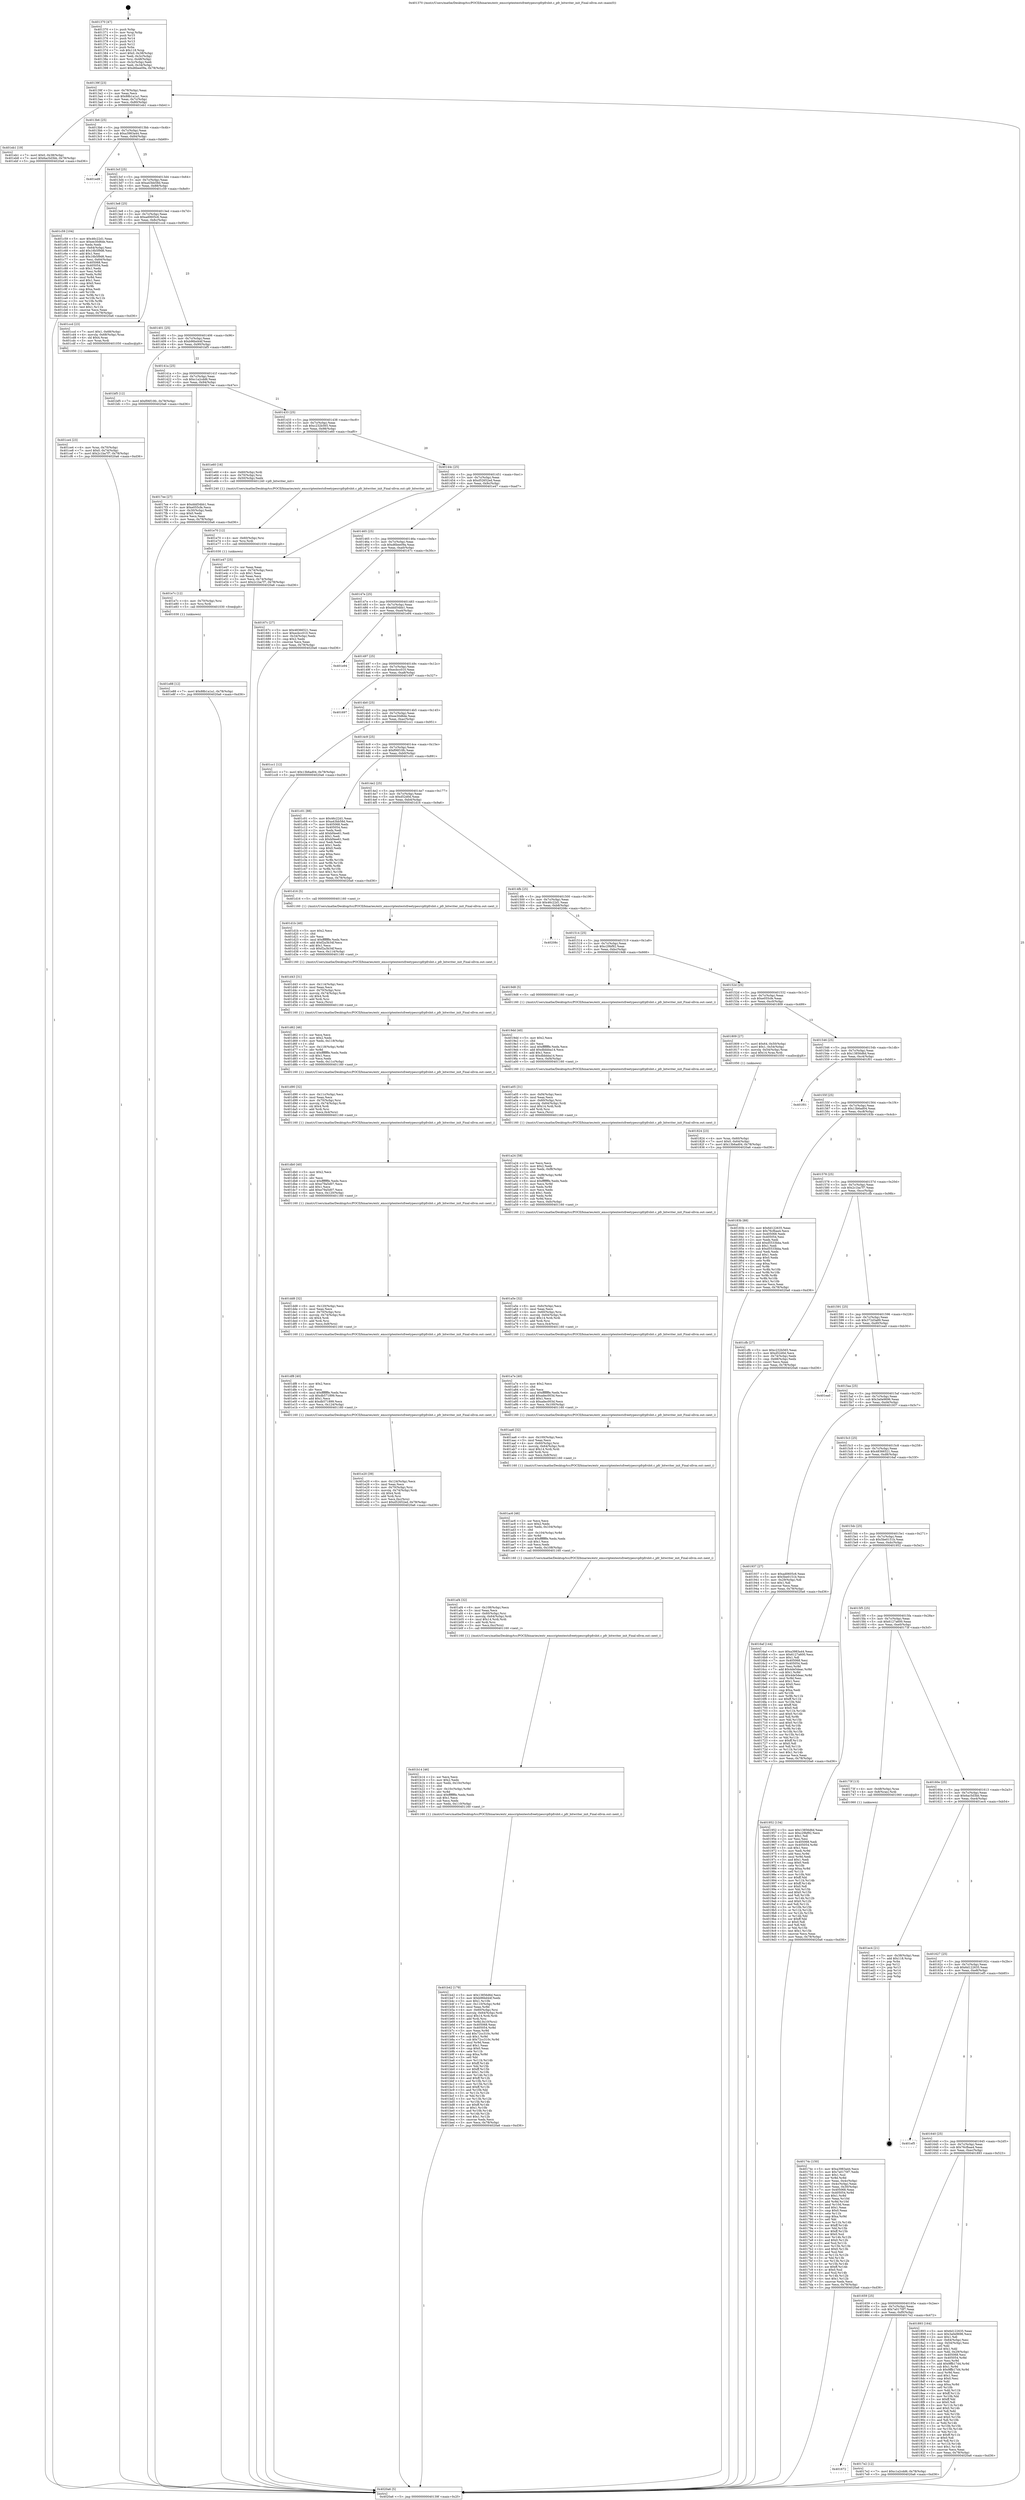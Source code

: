 digraph "0x401370" {
  label = "0x401370 (/mnt/c/Users/mathe/Desktop/tcc/POCII/binaries/extr_emscriptentestsfreetypesrcpfrpfrsbit.c_pfr_bitwriter_init_Final-ollvm.out::main(0))"
  labelloc = "t"
  node[shape=record]

  Entry [label="",width=0.3,height=0.3,shape=circle,fillcolor=black,style=filled]
  "0x40139f" [label="{
     0x40139f [23]\l
     | [instrs]\l
     &nbsp;&nbsp;0x40139f \<+3\>: mov -0x78(%rbp),%eax\l
     &nbsp;&nbsp;0x4013a2 \<+2\>: mov %eax,%ecx\l
     &nbsp;&nbsp;0x4013a4 \<+6\>: sub $0x88b1a1a1,%ecx\l
     &nbsp;&nbsp;0x4013aa \<+3\>: mov %eax,-0x7c(%rbp)\l
     &nbsp;&nbsp;0x4013ad \<+3\>: mov %ecx,-0x80(%rbp)\l
     &nbsp;&nbsp;0x4013b0 \<+6\>: je 0000000000401eb1 \<main+0xb41\>\l
  }"]
  "0x401eb1" [label="{
     0x401eb1 [19]\l
     | [instrs]\l
     &nbsp;&nbsp;0x401eb1 \<+7\>: movl $0x0,-0x38(%rbp)\l
     &nbsp;&nbsp;0x401eb8 \<+7\>: movl $0x6ac5d3bb,-0x78(%rbp)\l
     &nbsp;&nbsp;0x401ebf \<+5\>: jmp 00000000004020a6 \<main+0xd36\>\l
  }"]
  "0x4013b6" [label="{
     0x4013b6 [25]\l
     | [instrs]\l
     &nbsp;&nbsp;0x4013b6 \<+5\>: jmp 00000000004013bb \<main+0x4b\>\l
     &nbsp;&nbsp;0x4013bb \<+3\>: mov -0x7c(%rbp),%eax\l
     &nbsp;&nbsp;0x4013be \<+5\>: sub $0xa3983a44,%eax\l
     &nbsp;&nbsp;0x4013c3 \<+6\>: mov %eax,-0x84(%rbp)\l
     &nbsp;&nbsp;0x4013c9 \<+6\>: je 0000000000401ed9 \<main+0xb69\>\l
  }"]
  Exit [label="",width=0.3,height=0.3,shape=circle,fillcolor=black,style=filled,peripheries=2]
  "0x401ed9" [label="{
     0x401ed9\l
  }", style=dashed]
  "0x4013cf" [label="{
     0x4013cf [25]\l
     | [instrs]\l
     &nbsp;&nbsp;0x4013cf \<+5\>: jmp 00000000004013d4 \<main+0x64\>\l
     &nbsp;&nbsp;0x4013d4 \<+3\>: mov -0x7c(%rbp),%eax\l
     &nbsp;&nbsp;0x4013d7 \<+5\>: sub $0xa43bb58d,%eax\l
     &nbsp;&nbsp;0x4013dc \<+6\>: mov %eax,-0x88(%rbp)\l
     &nbsp;&nbsp;0x4013e2 \<+6\>: je 0000000000401c59 \<main+0x8e9\>\l
  }"]
  "0x401e88" [label="{
     0x401e88 [12]\l
     | [instrs]\l
     &nbsp;&nbsp;0x401e88 \<+7\>: movl $0x88b1a1a1,-0x78(%rbp)\l
     &nbsp;&nbsp;0x401e8f \<+5\>: jmp 00000000004020a6 \<main+0xd36\>\l
  }"]
  "0x401c59" [label="{
     0x401c59 [104]\l
     | [instrs]\l
     &nbsp;&nbsp;0x401c59 \<+5\>: mov $0x46c22d1,%eax\l
     &nbsp;&nbsp;0x401c5e \<+5\>: mov $0xee30d6de,%ecx\l
     &nbsp;&nbsp;0x401c63 \<+2\>: xor %edx,%edx\l
     &nbsp;&nbsp;0x401c65 \<+3\>: mov -0x64(%rbp),%esi\l
     &nbsp;&nbsp;0x401c68 \<+6\>: add $0x16b5f9d6,%esi\l
     &nbsp;&nbsp;0x401c6e \<+3\>: add $0x1,%esi\l
     &nbsp;&nbsp;0x401c71 \<+6\>: sub $0x16b5f9d6,%esi\l
     &nbsp;&nbsp;0x401c77 \<+3\>: mov %esi,-0x64(%rbp)\l
     &nbsp;&nbsp;0x401c7a \<+7\>: mov 0x405068,%esi\l
     &nbsp;&nbsp;0x401c81 \<+7\>: mov 0x405054,%edi\l
     &nbsp;&nbsp;0x401c88 \<+3\>: sub $0x1,%edx\l
     &nbsp;&nbsp;0x401c8b \<+3\>: mov %esi,%r8d\l
     &nbsp;&nbsp;0x401c8e \<+3\>: add %edx,%r8d\l
     &nbsp;&nbsp;0x401c91 \<+4\>: imul %r8d,%esi\l
     &nbsp;&nbsp;0x401c95 \<+3\>: and $0x1,%esi\l
     &nbsp;&nbsp;0x401c98 \<+3\>: cmp $0x0,%esi\l
     &nbsp;&nbsp;0x401c9b \<+4\>: sete %r9b\l
     &nbsp;&nbsp;0x401c9f \<+3\>: cmp $0xa,%edi\l
     &nbsp;&nbsp;0x401ca2 \<+4\>: setl %r10b\l
     &nbsp;&nbsp;0x401ca6 \<+3\>: mov %r9b,%r11b\l
     &nbsp;&nbsp;0x401ca9 \<+3\>: and %r10b,%r11b\l
     &nbsp;&nbsp;0x401cac \<+3\>: xor %r10b,%r9b\l
     &nbsp;&nbsp;0x401caf \<+3\>: or %r9b,%r11b\l
     &nbsp;&nbsp;0x401cb2 \<+4\>: test $0x1,%r11b\l
     &nbsp;&nbsp;0x401cb6 \<+3\>: cmovne %ecx,%eax\l
     &nbsp;&nbsp;0x401cb9 \<+3\>: mov %eax,-0x78(%rbp)\l
     &nbsp;&nbsp;0x401cbc \<+5\>: jmp 00000000004020a6 \<main+0xd36\>\l
  }"]
  "0x4013e8" [label="{
     0x4013e8 [25]\l
     | [instrs]\l
     &nbsp;&nbsp;0x4013e8 \<+5\>: jmp 00000000004013ed \<main+0x7d\>\l
     &nbsp;&nbsp;0x4013ed \<+3\>: mov -0x7c(%rbp),%eax\l
     &nbsp;&nbsp;0x4013f0 \<+5\>: sub $0xad0605c6,%eax\l
     &nbsp;&nbsp;0x4013f5 \<+6\>: mov %eax,-0x8c(%rbp)\l
     &nbsp;&nbsp;0x4013fb \<+6\>: je 0000000000401ccd \<main+0x95d\>\l
  }"]
  "0x401e7c" [label="{
     0x401e7c [12]\l
     | [instrs]\l
     &nbsp;&nbsp;0x401e7c \<+4\>: mov -0x70(%rbp),%rsi\l
     &nbsp;&nbsp;0x401e80 \<+3\>: mov %rsi,%rdi\l
     &nbsp;&nbsp;0x401e83 \<+5\>: call 0000000000401030 \<free@plt\>\l
     | [calls]\l
     &nbsp;&nbsp;0x401030 \{1\} (unknown)\l
  }"]
  "0x401ccd" [label="{
     0x401ccd [23]\l
     | [instrs]\l
     &nbsp;&nbsp;0x401ccd \<+7\>: movl $0x1,-0x68(%rbp)\l
     &nbsp;&nbsp;0x401cd4 \<+4\>: movslq -0x68(%rbp),%rax\l
     &nbsp;&nbsp;0x401cd8 \<+4\>: shl $0x4,%rax\l
     &nbsp;&nbsp;0x401cdc \<+3\>: mov %rax,%rdi\l
     &nbsp;&nbsp;0x401cdf \<+5\>: call 0000000000401050 \<malloc@plt\>\l
     | [calls]\l
     &nbsp;&nbsp;0x401050 \{1\} (unknown)\l
  }"]
  "0x401401" [label="{
     0x401401 [25]\l
     | [instrs]\l
     &nbsp;&nbsp;0x401401 \<+5\>: jmp 0000000000401406 \<main+0x96\>\l
     &nbsp;&nbsp;0x401406 \<+3\>: mov -0x7c(%rbp),%eax\l
     &nbsp;&nbsp;0x401409 \<+5\>: sub $0xb96bd44f,%eax\l
     &nbsp;&nbsp;0x40140e \<+6\>: mov %eax,-0x90(%rbp)\l
     &nbsp;&nbsp;0x401414 \<+6\>: je 0000000000401bf5 \<main+0x885\>\l
  }"]
  "0x401e70" [label="{
     0x401e70 [12]\l
     | [instrs]\l
     &nbsp;&nbsp;0x401e70 \<+4\>: mov -0x60(%rbp),%rsi\l
     &nbsp;&nbsp;0x401e74 \<+3\>: mov %rsi,%rdi\l
     &nbsp;&nbsp;0x401e77 \<+5\>: call 0000000000401030 \<free@plt\>\l
     | [calls]\l
     &nbsp;&nbsp;0x401030 \{1\} (unknown)\l
  }"]
  "0x401bf5" [label="{
     0x401bf5 [12]\l
     | [instrs]\l
     &nbsp;&nbsp;0x401bf5 \<+7\>: movl $0xf06f10fc,-0x78(%rbp)\l
     &nbsp;&nbsp;0x401bfc \<+5\>: jmp 00000000004020a6 \<main+0xd36\>\l
  }"]
  "0x40141a" [label="{
     0x40141a [25]\l
     | [instrs]\l
     &nbsp;&nbsp;0x40141a \<+5\>: jmp 000000000040141f \<main+0xaf\>\l
     &nbsp;&nbsp;0x40141f \<+3\>: mov -0x7c(%rbp),%eax\l
     &nbsp;&nbsp;0x401422 \<+5\>: sub $0xc1a2cdd6,%eax\l
     &nbsp;&nbsp;0x401427 \<+6\>: mov %eax,-0x94(%rbp)\l
     &nbsp;&nbsp;0x40142d \<+6\>: je 00000000004017ee \<main+0x47e\>\l
  }"]
  "0x401e20" [label="{
     0x401e20 [39]\l
     | [instrs]\l
     &nbsp;&nbsp;0x401e20 \<+6\>: mov -0x124(%rbp),%ecx\l
     &nbsp;&nbsp;0x401e26 \<+3\>: imul %eax,%ecx\l
     &nbsp;&nbsp;0x401e29 \<+4\>: mov -0x70(%rbp),%rsi\l
     &nbsp;&nbsp;0x401e2d \<+4\>: movslq -0x74(%rbp),%rdi\l
     &nbsp;&nbsp;0x401e31 \<+4\>: shl $0x4,%rdi\l
     &nbsp;&nbsp;0x401e35 \<+3\>: add %rdi,%rsi\l
     &nbsp;&nbsp;0x401e38 \<+3\>: mov %ecx,0xc(%rsi)\l
     &nbsp;&nbsp;0x401e3b \<+7\>: movl $0xd52652ed,-0x78(%rbp)\l
     &nbsp;&nbsp;0x401e42 \<+5\>: jmp 00000000004020a6 \<main+0xd36\>\l
  }"]
  "0x4017ee" [label="{
     0x4017ee [27]\l
     | [instrs]\l
     &nbsp;&nbsp;0x4017ee \<+5\>: mov $0xddd54bb1,%eax\l
     &nbsp;&nbsp;0x4017f3 \<+5\>: mov $0xe055cfe,%ecx\l
     &nbsp;&nbsp;0x4017f8 \<+3\>: mov -0x30(%rbp),%edx\l
     &nbsp;&nbsp;0x4017fb \<+3\>: cmp $0x0,%edx\l
     &nbsp;&nbsp;0x4017fe \<+3\>: cmove %ecx,%eax\l
     &nbsp;&nbsp;0x401801 \<+3\>: mov %eax,-0x78(%rbp)\l
     &nbsp;&nbsp;0x401804 \<+5\>: jmp 00000000004020a6 \<main+0xd36\>\l
  }"]
  "0x401433" [label="{
     0x401433 [25]\l
     | [instrs]\l
     &nbsp;&nbsp;0x401433 \<+5\>: jmp 0000000000401438 \<main+0xc8\>\l
     &nbsp;&nbsp;0x401438 \<+3\>: mov -0x7c(%rbp),%eax\l
     &nbsp;&nbsp;0x40143b \<+5\>: sub $0xc232b565,%eax\l
     &nbsp;&nbsp;0x401440 \<+6\>: mov %eax,-0x98(%rbp)\l
     &nbsp;&nbsp;0x401446 \<+6\>: je 0000000000401e60 \<main+0xaf0\>\l
  }"]
  "0x401df8" [label="{
     0x401df8 [40]\l
     | [instrs]\l
     &nbsp;&nbsp;0x401df8 \<+5\>: mov $0x2,%ecx\l
     &nbsp;&nbsp;0x401dfd \<+1\>: cltd\l
     &nbsp;&nbsp;0x401dfe \<+2\>: idiv %ecx\l
     &nbsp;&nbsp;0x401e00 \<+6\>: imul $0xfffffffe,%edx,%ecx\l
     &nbsp;&nbsp;0x401e06 \<+6\>: sub $0xdb571899,%ecx\l
     &nbsp;&nbsp;0x401e0c \<+3\>: add $0x1,%ecx\l
     &nbsp;&nbsp;0x401e0f \<+6\>: add $0xdb571899,%ecx\l
     &nbsp;&nbsp;0x401e15 \<+6\>: mov %ecx,-0x124(%rbp)\l
     &nbsp;&nbsp;0x401e1b \<+5\>: call 0000000000401160 \<next_i\>\l
     | [calls]\l
     &nbsp;&nbsp;0x401160 \{1\} (/mnt/c/Users/mathe/Desktop/tcc/POCII/binaries/extr_emscriptentestsfreetypesrcpfrpfrsbit.c_pfr_bitwriter_init_Final-ollvm.out::next_i)\l
  }"]
  "0x401e60" [label="{
     0x401e60 [16]\l
     | [instrs]\l
     &nbsp;&nbsp;0x401e60 \<+4\>: mov -0x60(%rbp),%rdi\l
     &nbsp;&nbsp;0x401e64 \<+4\>: mov -0x70(%rbp),%rsi\l
     &nbsp;&nbsp;0x401e68 \<+3\>: mov -0x50(%rbp),%edx\l
     &nbsp;&nbsp;0x401e6b \<+5\>: call 0000000000401240 \<pfr_bitwriter_init\>\l
     | [calls]\l
     &nbsp;&nbsp;0x401240 \{1\} (/mnt/c/Users/mathe/Desktop/tcc/POCII/binaries/extr_emscriptentestsfreetypesrcpfrpfrsbit.c_pfr_bitwriter_init_Final-ollvm.out::pfr_bitwriter_init)\l
  }"]
  "0x40144c" [label="{
     0x40144c [25]\l
     | [instrs]\l
     &nbsp;&nbsp;0x40144c \<+5\>: jmp 0000000000401451 \<main+0xe1\>\l
     &nbsp;&nbsp;0x401451 \<+3\>: mov -0x7c(%rbp),%eax\l
     &nbsp;&nbsp;0x401454 \<+5\>: sub $0xd52652ed,%eax\l
     &nbsp;&nbsp;0x401459 \<+6\>: mov %eax,-0x9c(%rbp)\l
     &nbsp;&nbsp;0x40145f \<+6\>: je 0000000000401e47 \<main+0xad7\>\l
  }"]
  "0x401dd8" [label="{
     0x401dd8 [32]\l
     | [instrs]\l
     &nbsp;&nbsp;0x401dd8 \<+6\>: mov -0x120(%rbp),%ecx\l
     &nbsp;&nbsp;0x401dde \<+3\>: imul %eax,%ecx\l
     &nbsp;&nbsp;0x401de1 \<+4\>: mov -0x70(%rbp),%rsi\l
     &nbsp;&nbsp;0x401de5 \<+4\>: movslq -0x74(%rbp),%rdi\l
     &nbsp;&nbsp;0x401de9 \<+4\>: shl $0x4,%rdi\l
     &nbsp;&nbsp;0x401ded \<+3\>: add %rdi,%rsi\l
     &nbsp;&nbsp;0x401df0 \<+3\>: mov %ecx,0x8(%rsi)\l
     &nbsp;&nbsp;0x401df3 \<+5\>: call 0000000000401160 \<next_i\>\l
     | [calls]\l
     &nbsp;&nbsp;0x401160 \{1\} (/mnt/c/Users/mathe/Desktop/tcc/POCII/binaries/extr_emscriptentestsfreetypesrcpfrpfrsbit.c_pfr_bitwriter_init_Final-ollvm.out::next_i)\l
  }"]
  "0x401e47" [label="{
     0x401e47 [25]\l
     | [instrs]\l
     &nbsp;&nbsp;0x401e47 \<+2\>: xor %eax,%eax\l
     &nbsp;&nbsp;0x401e49 \<+3\>: mov -0x74(%rbp),%ecx\l
     &nbsp;&nbsp;0x401e4c \<+3\>: sub $0x1,%eax\l
     &nbsp;&nbsp;0x401e4f \<+2\>: sub %eax,%ecx\l
     &nbsp;&nbsp;0x401e51 \<+3\>: mov %ecx,-0x74(%rbp)\l
     &nbsp;&nbsp;0x401e54 \<+7\>: movl $0x2c1ba7f7,-0x78(%rbp)\l
     &nbsp;&nbsp;0x401e5b \<+5\>: jmp 00000000004020a6 \<main+0xd36\>\l
  }"]
  "0x401465" [label="{
     0x401465 [25]\l
     | [instrs]\l
     &nbsp;&nbsp;0x401465 \<+5\>: jmp 000000000040146a \<main+0xfa\>\l
     &nbsp;&nbsp;0x40146a \<+3\>: mov -0x7c(%rbp),%eax\l
     &nbsp;&nbsp;0x40146d \<+5\>: sub $0xd6bee09a,%eax\l
     &nbsp;&nbsp;0x401472 \<+6\>: mov %eax,-0xa0(%rbp)\l
     &nbsp;&nbsp;0x401478 \<+6\>: je 000000000040167c \<main+0x30c\>\l
  }"]
  "0x401db0" [label="{
     0x401db0 [40]\l
     | [instrs]\l
     &nbsp;&nbsp;0x401db0 \<+5\>: mov $0x2,%ecx\l
     &nbsp;&nbsp;0x401db5 \<+1\>: cltd\l
     &nbsp;&nbsp;0x401db6 \<+2\>: idiv %ecx\l
     &nbsp;&nbsp;0x401db8 \<+6\>: imul $0xfffffffe,%edx,%ecx\l
     &nbsp;&nbsp;0x401dbe \<+6\>: sub $0xe79a5d07,%ecx\l
     &nbsp;&nbsp;0x401dc4 \<+3\>: add $0x1,%ecx\l
     &nbsp;&nbsp;0x401dc7 \<+6\>: add $0xe79a5d07,%ecx\l
     &nbsp;&nbsp;0x401dcd \<+6\>: mov %ecx,-0x120(%rbp)\l
     &nbsp;&nbsp;0x401dd3 \<+5\>: call 0000000000401160 \<next_i\>\l
     | [calls]\l
     &nbsp;&nbsp;0x401160 \{1\} (/mnt/c/Users/mathe/Desktop/tcc/POCII/binaries/extr_emscriptentestsfreetypesrcpfrpfrsbit.c_pfr_bitwriter_init_Final-ollvm.out::next_i)\l
  }"]
  "0x40167c" [label="{
     0x40167c [27]\l
     | [instrs]\l
     &nbsp;&nbsp;0x40167c \<+5\>: mov $0x48366521,%eax\l
     &nbsp;&nbsp;0x401681 \<+5\>: mov $0xecbcc010,%ecx\l
     &nbsp;&nbsp;0x401686 \<+3\>: mov -0x34(%rbp),%edx\l
     &nbsp;&nbsp;0x401689 \<+3\>: cmp $0x2,%edx\l
     &nbsp;&nbsp;0x40168c \<+3\>: cmovne %ecx,%eax\l
     &nbsp;&nbsp;0x40168f \<+3\>: mov %eax,-0x78(%rbp)\l
     &nbsp;&nbsp;0x401692 \<+5\>: jmp 00000000004020a6 \<main+0xd36\>\l
  }"]
  "0x40147e" [label="{
     0x40147e [25]\l
     | [instrs]\l
     &nbsp;&nbsp;0x40147e \<+5\>: jmp 0000000000401483 \<main+0x113\>\l
     &nbsp;&nbsp;0x401483 \<+3\>: mov -0x7c(%rbp),%eax\l
     &nbsp;&nbsp;0x401486 \<+5\>: sub $0xddd54bb1,%eax\l
     &nbsp;&nbsp;0x40148b \<+6\>: mov %eax,-0xa4(%rbp)\l
     &nbsp;&nbsp;0x401491 \<+6\>: je 0000000000401e94 \<main+0xb24\>\l
  }"]
  "0x4020a6" [label="{
     0x4020a6 [5]\l
     | [instrs]\l
     &nbsp;&nbsp;0x4020a6 \<+5\>: jmp 000000000040139f \<main+0x2f\>\l
  }"]
  "0x401370" [label="{
     0x401370 [47]\l
     | [instrs]\l
     &nbsp;&nbsp;0x401370 \<+1\>: push %rbp\l
     &nbsp;&nbsp;0x401371 \<+3\>: mov %rsp,%rbp\l
     &nbsp;&nbsp;0x401374 \<+2\>: push %r15\l
     &nbsp;&nbsp;0x401376 \<+2\>: push %r14\l
     &nbsp;&nbsp;0x401378 \<+2\>: push %r13\l
     &nbsp;&nbsp;0x40137a \<+2\>: push %r12\l
     &nbsp;&nbsp;0x40137c \<+1\>: push %rbx\l
     &nbsp;&nbsp;0x40137d \<+7\>: sub $0x118,%rsp\l
     &nbsp;&nbsp;0x401384 \<+7\>: movl $0x0,-0x38(%rbp)\l
     &nbsp;&nbsp;0x40138b \<+3\>: mov %edi,-0x3c(%rbp)\l
     &nbsp;&nbsp;0x40138e \<+4\>: mov %rsi,-0x48(%rbp)\l
     &nbsp;&nbsp;0x401392 \<+3\>: mov -0x3c(%rbp),%edi\l
     &nbsp;&nbsp;0x401395 \<+3\>: mov %edi,-0x34(%rbp)\l
     &nbsp;&nbsp;0x401398 \<+7\>: movl $0xd6bee09a,-0x78(%rbp)\l
  }"]
  "0x401d90" [label="{
     0x401d90 [32]\l
     | [instrs]\l
     &nbsp;&nbsp;0x401d90 \<+6\>: mov -0x11c(%rbp),%ecx\l
     &nbsp;&nbsp;0x401d96 \<+3\>: imul %eax,%ecx\l
     &nbsp;&nbsp;0x401d99 \<+4\>: mov -0x70(%rbp),%rsi\l
     &nbsp;&nbsp;0x401d9d \<+4\>: movslq -0x74(%rbp),%rdi\l
     &nbsp;&nbsp;0x401da1 \<+4\>: shl $0x4,%rdi\l
     &nbsp;&nbsp;0x401da5 \<+3\>: add %rdi,%rsi\l
     &nbsp;&nbsp;0x401da8 \<+3\>: mov %ecx,0x4(%rsi)\l
     &nbsp;&nbsp;0x401dab \<+5\>: call 0000000000401160 \<next_i\>\l
     | [calls]\l
     &nbsp;&nbsp;0x401160 \{1\} (/mnt/c/Users/mathe/Desktop/tcc/POCII/binaries/extr_emscriptentestsfreetypesrcpfrpfrsbit.c_pfr_bitwriter_init_Final-ollvm.out::next_i)\l
  }"]
  "0x401e94" [label="{
     0x401e94\l
  }", style=dashed]
  "0x401497" [label="{
     0x401497 [25]\l
     | [instrs]\l
     &nbsp;&nbsp;0x401497 \<+5\>: jmp 000000000040149c \<main+0x12c\>\l
     &nbsp;&nbsp;0x40149c \<+3\>: mov -0x7c(%rbp),%eax\l
     &nbsp;&nbsp;0x40149f \<+5\>: sub $0xecbcc010,%eax\l
     &nbsp;&nbsp;0x4014a4 \<+6\>: mov %eax,-0xa8(%rbp)\l
     &nbsp;&nbsp;0x4014aa \<+6\>: je 0000000000401697 \<main+0x327\>\l
  }"]
  "0x401d62" [label="{
     0x401d62 [46]\l
     | [instrs]\l
     &nbsp;&nbsp;0x401d62 \<+2\>: xor %ecx,%ecx\l
     &nbsp;&nbsp;0x401d64 \<+5\>: mov $0x2,%edx\l
     &nbsp;&nbsp;0x401d69 \<+6\>: mov %edx,-0x118(%rbp)\l
     &nbsp;&nbsp;0x401d6f \<+1\>: cltd\l
     &nbsp;&nbsp;0x401d70 \<+7\>: mov -0x118(%rbp),%r8d\l
     &nbsp;&nbsp;0x401d77 \<+3\>: idiv %r8d\l
     &nbsp;&nbsp;0x401d7a \<+6\>: imul $0xfffffffe,%edx,%edx\l
     &nbsp;&nbsp;0x401d80 \<+3\>: sub $0x1,%ecx\l
     &nbsp;&nbsp;0x401d83 \<+2\>: sub %ecx,%edx\l
     &nbsp;&nbsp;0x401d85 \<+6\>: mov %edx,-0x11c(%rbp)\l
     &nbsp;&nbsp;0x401d8b \<+5\>: call 0000000000401160 \<next_i\>\l
     | [calls]\l
     &nbsp;&nbsp;0x401160 \{1\} (/mnt/c/Users/mathe/Desktop/tcc/POCII/binaries/extr_emscriptentestsfreetypesrcpfrpfrsbit.c_pfr_bitwriter_init_Final-ollvm.out::next_i)\l
  }"]
  "0x401697" [label="{
     0x401697\l
  }", style=dashed]
  "0x4014b0" [label="{
     0x4014b0 [25]\l
     | [instrs]\l
     &nbsp;&nbsp;0x4014b0 \<+5\>: jmp 00000000004014b5 \<main+0x145\>\l
     &nbsp;&nbsp;0x4014b5 \<+3\>: mov -0x7c(%rbp),%eax\l
     &nbsp;&nbsp;0x4014b8 \<+5\>: sub $0xee30d6de,%eax\l
     &nbsp;&nbsp;0x4014bd \<+6\>: mov %eax,-0xac(%rbp)\l
     &nbsp;&nbsp;0x4014c3 \<+6\>: je 0000000000401cc1 \<main+0x951\>\l
  }"]
  "0x401d43" [label="{
     0x401d43 [31]\l
     | [instrs]\l
     &nbsp;&nbsp;0x401d43 \<+6\>: mov -0x114(%rbp),%ecx\l
     &nbsp;&nbsp;0x401d49 \<+3\>: imul %eax,%ecx\l
     &nbsp;&nbsp;0x401d4c \<+4\>: mov -0x70(%rbp),%rsi\l
     &nbsp;&nbsp;0x401d50 \<+4\>: movslq -0x74(%rbp),%rdi\l
     &nbsp;&nbsp;0x401d54 \<+4\>: shl $0x4,%rdi\l
     &nbsp;&nbsp;0x401d58 \<+3\>: add %rdi,%rsi\l
     &nbsp;&nbsp;0x401d5b \<+2\>: mov %ecx,(%rsi)\l
     &nbsp;&nbsp;0x401d5d \<+5\>: call 0000000000401160 \<next_i\>\l
     | [calls]\l
     &nbsp;&nbsp;0x401160 \{1\} (/mnt/c/Users/mathe/Desktop/tcc/POCII/binaries/extr_emscriptentestsfreetypesrcpfrpfrsbit.c_pfr_bitwriter_init_Final-ollvm.out::next_i)\l
  }"]
  "0x401cc1" [label="{
     0x401cc1 [12]\l
     | [instrs]\l
     &nbsp;&nbsp;0x401cc1 \<+7\>: movl $0x13b6ad04,-0x78(%rbp)\l
     &nbsp;&nbsp;0x401cc8 \<+5\>: jmp 00000000004020a6 \<main+0xd36\>\l
  }"]
  "0x4014c9" [label="{
     0x4014c9 [25]\l
     | [instrs]\l
     &nbsp;&nbsp;0x4014c9 \<+5\>: jmp 00000000004014ce \<main+0x15e\>\l
     &nbsp;&nbsp;0x4014ce \<+3\>: mov -0x7c(%rbp),%eax\l
     &nbsp;&nbsp;0x4014d1 \<+5\>: sub $0xf06f10fc,%eax\l
     &nbsp;&nbsp;0x4014d6 \<+6\>: mov %eax,-0xb0(%rbp)\l
     &nbsp;&nbsp;0x4014dc \<+6\>: je 0000000000401c01 \<main+0x891\>\l
  }"]
  "0x401d1b" [label="{
     0x401d1b [40]\l
     | [instrs]\l
     &nbsp;&nbsp;0x401d1b \<+5\>: mov $0x2,%ecx\l
     &nbsp;&nbsp;0x401d20 \<+1\>: cltd\l
     &nbsp;&nbsp;0x401d21 \<+2\>: idiv %ecx\l
     &nbsp;&nbsp;0x401d23 \<+6\>: imul $0xfffffffe,%edx,%ecx\l
     &nbsp;&nbsp;0x401d29 \<+6\>: add $0xf2a3b34f,%ecx\l
     &nbsp;&nbsp;0x401d2f \<+3\>: add $0x1,%ecx\l
     &nbsp;&nbsp;0x401d32 \<+6\>: sub $0xf2a3b34f,%ecx\l
     &nbsp;&nbsp;0x401d38 \<+6\>: mov %ecx,-0x114(%rbp)\l
     &nbsp;&nbsp;0x401d3e \<+5\>: call 0000000000401160 \<next_i\>\l
     | [calls]\l
     &nbsp;&nbsp;0x401160 \{1\} (/mnt/c/Users/mathe/Desktop/tcc/POCII/binaries/extr_emscriptentestsfreetypesrcpfrpfrsbit.c_pfr_bitwriter_init_Final-ollvm.out::next_i)\l
  }"]
  "0x401c01" [label="{
     0x401c01 [88]\l
     | [instrs]\l
     &nbsp;&nbsp;0x401c01 \<+5\>: mov $0x46c22d1,%eax\l
     &nbsp;&nbsp;0x401c06 \<+5\>: mov $0xa43bb58d,%ecx\l
     &nbsp;&nbsp;0x401c0b \<+7\>: mov 0x405068,%edx\l
     &nbsp;&nbsp;0x401c12 \<+7\>: mov 0x405054,%esi\l
     &nbsp;&nbsp;0x401c19 \<+2\>: mov %edx,%edi\l
     &nbsp;&nbsp;0x401c1b \<+6\>: add $0xbf4ee61,%edi\l
     &nbsp;&nbsp;0x401c21 \<+3\>: sub $0x1,%edi\l
     &nbsp;&nbsp;0x401c24 \<+6\>: sub $0xbf4ee61,%edi\l
     &nbsp;&nbsp;0x401c2a \<+3\>: imul %edi,%edx\l
     &nbsp;&nbsp;0x401c2d \<+3\>: and $0x1,%edx\l
     &nbsp;&nbsp;0x401c30 \<+3\>: cmp $0x0,%edx\l
     &nbsp;&nbsp;0x401c33 \<+4\>: sete %r8b\l
     &nbsp;&nbsp;0x401c37 \<+3\>: cmp $0xa,%esi\l
     &nbsp;&nbsp;0x401c3a \<+4\>: setl %r9b\l
     &nbsp;&nbsp;0x401c3e \<+3\>: mov %r8b,%r10b\l
     &nbsp;&nbsp;0x401c41 \<+3\>: and %r9b,%r10b\l
     &nbsp;&nbsp;0x401c44 \<+3\>: xor %r9b,%r8b\l
     &nbsp;&nbsp;0x401c47 \<+3\>: or %r8b,%r10b\l
     &nbsp;&nbsp;0x401c4a \<+4\>: test $0x1,%r10b\l
     &nbsp;&nbsp;0x401c4e \<+3\>: cmovne %ecx,%eax\l
     &nbsp;&nbsp;0x401c51 \<+3\>: mov %eax,-0x78(%rbp)\l
     &nbsp;&nbsp;0x401c54 \<+5\>: jmp 00000000004020a6 \<main+0xd36\>\l
  }"]
  "0x4014e2" [label="{
     0x4014e2 [25]\l
     | [instrs]\l
     &nbsp;&nbsp;0x4014e2 \<+5\>: jmp 00000000004014e7 \<main+0x177\>\l
     &nbsp;&nbsp;0x4014e7 \<+3\>: mov -0x7c(%rbp),%eax\l
     &nbsp;&nbsp;0x4014ea \<+5\>: sub $0xd52d0d,%eax\l
     &nbsp;&nbsp;0x4014ef \<+6\>: mov %eax,-0xb4(%rbp)\l
     &nbsp;&nbsp;0x4014f5 \<+6\>: je 0000000000401d16 \<main+0x9a6\>\l
  }"]
  "0x401ce4" [label="{
     0x401ce4 [23]\l
     | [instrs]\l
     &nbsp;&nbsp;0x401ce4 \<+4\>: mov %rax,-0x70(%rbp)\l
     &nbsp;&nbsp;0x401ce8 \<+7\>: movl $0x0,-0x74(%rbp)\l
     &nbsp;&nbsp;0x401cef \<+7\>: movl $0x2c1ba7f7,-0x78(%rbp)\l
     &nbsp;&nbsp;0x401cf6 \<+5\>: jmp 00000000004020a6 \<main+0xd36\>\l
  }"]
  "0x401d16" [label="{
     0x401d16 [5]\l
     | [instrs]\l
     &nbsp;&nbsp;0x401d16 \<+5\>: call 0000000000401160 \<next_i\>\l
     | [calls]\l
     &nbsp;&nbsp;0x401160 \{1\} (/mnt/c/Users/mathe/Desktop/tcc/POCII/binaries/extr_emscriptentestsfreetypesrcpfrpfrsbit.c_pfr_bitwriter_init_Final-ollvm.out::next_i)\l
  }"]
  "0x4014fb" [label="{
     0x4014fb [25]\l
     | [instrs]\l
     &nbsp;&nbsp;0x4014fb \<+5\>: jmp 0000000000401500 \<main+0x190\>\l
     &nbsp;&nbsp;0x401500 \<+3\>: mov -0x7c(%rbp),%eax\l
     &nbsp;&nbsp;0x401503 \<+5\>: sub $0x46c22d1,%eax\l
     &nbsp;&nbsp;0x401508 \<+6\>: mov %eax,-0xb8(%rbp)\l
     &nbsp;&nbsp;0x40150e \<+6\>: je 000000000040208c \<main+0xd1c\>\l
  }"]
  "0x401b42" [label="{
     0x401b42 [179]\l
     | [instrs]\l
     &nbsp;&nbsp;0x401b42 \<+5\>: mov $0x13856d6d,%ecx\l
     &nbsp;&nbsp;0x401b47 \<+5\>: mov $0xb96bd44f,%edx\l
     &nbsp;&nbsp;0x401b4c \<+3\>: mov $0x1,%r10b\l
     &nbsp;&nbsp;0x401b4f \<+7\>: mov -0x110(%rbp),%r8d\l
     &nbsp;&nbsp;0x401b56 \<+4\>: imul %eax,%r8d\l
     &nbsp;&nbsp;0x401b5a \<+4\>: mov -0x60(%rbp),%rsi\l
     &nbsp;&nbsp;0x401b5e \<+4\>: movslq -0x64(%rbp),%rdi\l
     &nbsp;&nbsp;0x401b62 \<+4\>: imul $0x14,%rdi,%rdi\l
     &nbsp;&nbsp;0x401b66 \<+3\>: add %rdi,%rsi\l
     &nbsp;&nbsp;0x401b69 \<+4\>: mov %r8d,0x10(%rsi)\l
     &nbsp;&nbsp;0x401b6d \<+7\>: mov 0x405068,%eax\l
     &nbsp;&nbsp;0x401b74 \<+8\>: mov 0x405054,%r8d\l
     &nbsp;&nbsp;0x401b7c \<+3\>: mov %eax,%r9d\l
     &nbsp;&nbsp;0x401b7f \<+7\>: add $0x72cc310c,%r9d\l
     &nbsp;&nbsp;0x401b86 \<+4\>: sub $0x1,%r9d\l
     &nbsp;&nbsp;0x401b8a \<+7\>: sub $0x72cc310c,%r9d\l
     &nbsp;&nbsp;0x401b91 \<+4\>: imul %r9d,%eax\l
     &nbsp;&nbsp;0x401b95 \<+3\>: and $0x1,%eax\l
     &nbsp;&nbsp;0x401b98 \<+3\>: cmp $0x0,%eax\l
     &nbsp;&nbsp;0x401b9b \<+4\>: sete %r11b\l
     &nbsp;&nbsp;0x401b9f \<+4\>: cmp $0xa,%r8d\l
     &nbsp;&nbsp;0x401ba3 \<+3\>: setl %bl\l
     &nbsp;&nbsp;0x401ba6 \<+3\>: mov %r11b,%r14b\l
     &nbsp;&nbsp;0x401ba9 \<+4\>: xor $0xff,%r14b\l
     &nbsp;&nbsp;0x401bad \<+3\>: mov %bl,%r15b\l
     &nbsp;&nbsp;0x401bb0 \<+4\>: xor $0xff,%r15b\l
     &nbsp;&nbsp;0x401bb4 \<+4\>: xor $0x1,%r10b\l
     &nbsp;&nbsp;0x401bb8 \<+3\>: mov %r14b,%r12b\l
     &nbsp;&nbsp;0x401bbb \<+4\>: and $0xff,%r12b\l
     &nbsp;&nbsp;0x401bbf \<+3\>: and %r10b,%r11b\l
     &nbsp;&nbsp;0x401bc2 \<+3\>: mov %r15b,%r13b\l
     &nbsp;&nbsp;0x401bc5 \<+4\>: and $0xff,%r13b\l
     &nbsp;&nbsp;0x401bc9 \<+3\>: and %r10b,%bl\l
     &nbsp;&nbsp;0x401bcc \<+3\>: or %r11b,%r12b\l
     &nbsp;&nbsp;0x401bcf \<+3\>: or %bl,%r13b\l
     &nbsp;&nbsp;0x401bd2 \<+3\>: xor %r13b,%r12b\l
     &nbsp;&nbsp;0x401bd5 \<+3\>: or %r15b,%r14b\l
     &nbsp;&nbsp;0x401bd8 \<+4\>: xor $0xff,%r14b\l
     &nbsp;&nbsp;0x401bdc \<+4\>: or $0x1,%r10b\l
     &nbsp;&nbsp;0x401be0 \<+3\>: and %r10b,%r14b\l
     &nbsp;&nbsp;0x401be3 \<+3\>: or %r14b,%r12b\l
     &nbsp;&nbsp;0x401be6 \<+4\>: test $0x1,%r12b\l
     &nbsp;&nbsp;0x401bea \<+3\>: cmovne %edx,%ecx\l
     &nbsp;&nbsp;0x401bed \<+3\>: mov %ecx,-0x78(%rbp)\l
     &nbsp;&nbsp;0x401bf0 \<+5\>: jmp 00000000004020a6 \<main+0xd36\>\l
  }"]
  "0x40208c" [label="{
     0x40208c\l
  }", style=dashed]
  "0x401514" [label="{
     0x401514 [25]\l
     | [instrs]\l
     &nbsp;&nbsp;0x401514 \<+5\>: jmp 0000000000401519 \<main+0x1a9\>\l
     &nbsp;&nbsp;0x401519 \<+3\>: mov -0x7c(%rbp),%eax\l
     &nbsp;&nbsp;0x40151c \<+5\>: sub $0xc29bf92,%eax\l
     &nbsp;&nbsp;0x401521 \<+6\>: mov %eax,-0xbc(%rbp)\l
     &nbsp;&nbsp;0x401527 \<+6\>: je 00000000004019d8 \<main+0x668\>\l
  }"]
  "0x401b14" [label="{
     0x401b14 [46]\l
     | [instrs]\l
     &nbsp;&nbsp;0x401b14 \<+2\>: xor %ecx,%ecx\l
     &nbsp;&nbsp;0x401b16 \<+5\>: mov $0x2,%edx\l
     &nbsp;&nbsp;0x401b1b \<+6\>: mov %edx,-0x10c(%rbp)\l
     &nbsp;&nbsp;0x401b21 \<+1\>: cltd\l
     &nbsp;&nbsp;0x401b22 \<+7\>: mov -0x10c(%rbp),%r8d\l
     &nbsp;&nbsp;0x401b29 \<+3\>: idiv %r8d\l
     &nbsp;&nbsp;0x401b2c \<+6\>: imul $0xfffffffe,%edx,%edx\l
     &nbsp;&nbsp;0x401b32 \<+3\>: sub $0x1,%ecx\l
     &nbsp;&nbsp;0x401b35 \<+2\>: sub %ecx,%edx\l
     &nbsp;&nbsp;0x401b37 \<+6\>: mov %edx,-0x110(%rbp)\l
     &nbsp;&nbsp;0x401b3d \<+5\>: call 0000000000401160 \<next_i\>\l
     | [calls]\l
     &nbsp;&nbsp;0x401160 \{1\} (/mnt/c/Users/mathe/Desktop/tcc/POCII/binaries/extr_emscriptentestsfreetypesrcpfrpfrsbit.c_pfr_bitwriter_init_Final-ollvm.out::next_i)\l
  }"]
  "0x4019d8" [label="{
     0x4019d8 [5]\l
     | [instrs]\l
     &nbsp;&nbsp;0x4019d8 \<+5\>: call 0000000000401160 \<next_i\>\l
     | [calls]\l
     &nbsp;&nbsp;0x401160 \{1\} (/mnt/c/Users/mathe/Desktop/tcc/POCII/binaries/extr_emscriptentestsfreetypesrcpfrpfrsbit.c_pfr_bitwriter_init_Final-ollvm.out::next_i)\l
  }"]
  "0x40152d" [label="{
     0x40152d [25]\l
     | [instrs]\l
     &nbsp;&nbsp;0x40152d \<+5\>: jmp 0000000000401532 \<main+0x1c2\>\l
     &nbsp;&nbsp;0x401532 \<+3\>: mov -0x7c(%rbp),%eax\l
     &nbsp;&nbsp;0x401535 \<+5\>: sub $0xe055cfe,%eax\l
     &nbsp;&nbsp;0x40153a \<+6\>: mov %eax,-0xc0(%rbp)\l
     &nbsp;&nbsp;0x401540 \<+6\>: je 0000000000401809 \<main+0x499\>\l
  }"]
  "0x401af4" [label="{
     0x401af4 [32]\l
     | [instrs]\l
     &nbsp;&nbsp;0x401af4 \<+6\>: mov -0x108(%rbp),%ecx\l
     &nbsp;&nbsp;0x401afa \<+3\>: imul %eax,%ecx\l
     &nbsp;&nbsp;0x401afd \<+4\>: mov -0x60(%rbp),%rsi\l
     &nbsp;&nbsp;0x401b01 \<+4\>: movslq -0x64(%rbp),%rdi\l
     &nbsp;&nbsp;0x401b05 \<+4\>: imul $0x14,%rdi,%rdi\l
     &nbsp;&nbsp;0x401b09 \<+3\>: add %rdi,%rsi\l
     &nbsp;&nbsp;0x401b0c \<+3\>: mov %ecx,0xc(%rsi)\l
     &nbsp;&nbsp;0x401b0f \<+5\>: call 0000000000401160 \<next_i\>\l
     | [calls]\l
     &nbsp;&nbsp;0x401160 \{1\} (/mnt/c/Users/mathe/Desktop/tcc/POCII/binaries/extr_emscriptentestsfreetypesrcpfrpfrsbit.c_pfr_bitwriter_init_Final-ollvm.out::next_i)\l
  }"]
  "0x401809" [label="{
     0x401809 [27]\l
     | [instrs]\l
     &nbsp;&nbsp;0x401809 \<+7\>: movl $0x64,-0x50(%rbp)\l
     &nbsp;&nbsp;0x401810 \<+7\>: movl $0x1,-0x54(%rbp)\l
     &nbsp;&nbsp;0x401817 \<+4\>: movslq -0x54(%rbp),%rax\l
     &nbsp;&nbsp;0x40181b \<+4\>: imul $0x14,%rax,%rdi\l
     &nbsp;&nbsp;0x40181f \<+5\>: call 0000000000401050 \<malloc@plt\>\l
     | [calls]\l
     &nbsp;&nbsp;0x401050 \{1\} (unknown)\l
  }"]
  "0x401546" [label="{
     0x401546 [25]\l
     | [instrs]\l
     &nbsp;&nbsp;0x401546 \<+5\>: jmp 000000000040154b \<main+0x1db\>\l
     &nbsp;&nbsp;0x40154b \<+3\>: mov -0x7c(%rbp),%eax\l
     &nbsp;&nbsp;0x40154e \<+5\>: sub $0x13856d6d,%eax\l
     &nbsp;&nbsp;0x401553 \<+6\>: mov %eax,-0xc4(%rbp)\l
     &nbsp;&nbsp;0x401559 \<+6\>: je 0000000000401f01 \<main+0xb91\>\l
  }"]
  "0x401ac6" [label="{
     0x401ac6 [46]\l
     | [instrs]\l
     &nbsp;&nbsp;0x401ac6 \<+2\>: xor %ecx,%ecx\l
     &nbsp;&nbsp;0x401ac8 \<+5\>: mov $0x2,%edx\l
     &nbsp;&nbsp;0x401acd \<+6\>: mov %edx,-0x104(%rbp)\l
     &nbsp;&nbsp;0x401ad3 \<+1\>: cltd\l
     &nbsp;&nbsp;0x401ad4 \<+7\>: mov -0x104(%rbp),%r8d\l
     &nbsp;&nbsp;0x401adb \<+3\>: idiv %r8d\l
     &nbsp;&nbsp;0x401ade \<+6\>: imul $0xfffffffe,%edx,%edx\l
     &nbsp;&nbsp;0x401ae4 \<+3\>: sub $0x1,%ecx\l
     &nbsp;&nbsp;0x401ae7 \<+2\>: sub %ecx,%edx\l
     &nbsp;&nbsp;0x401ae9 \<+6\>: mov %edx,-0x108(%rbp)\l
     &nbsp;&nbsp;0x401aef \<+5\>: call 0000000000401160 \<next_i\>\l
     | [calls]\l
     &nbsp;&nbsp;0x401160 \{1\} (/mnt/c/Users/mathe/Desktop/tcc/POCII/binaries/extr_emscriptentestsfreetypesrcpfrpfrsbit.c_pfr_bitwriter_init_Final-ollvm.out::next_i)\l
  }"]
  "0x401f01" [label="{
     0x401f01\l
  }", style=dashed]
  "0x40155f" [label="{
     0x40155f [25]\l
     | [instrs]\l
     &nbsp;&nbsp;0x40155f \<+5\>: jmp 0000000000401564 \<main+0x1f4\>\l
     &nbsp;&nbsp;0x401564 \<+3\>: mov -0x7c(%rbp),%eax\l
     &nbsp;&nbsp;0x401567 \<+5\>: sub $0x13b6ad04,%eax\l
     &nbsp;&nbsp;0x40156c \<+6\>: mov %eax,-0xc8(%rbp)\l
     &nbsp;&nbsp;0x401572 \<+6\>: je 000000000040183b \<main+0x4cb\>\l
  }"]
  "0x401aa6" [label="{
     0x401aa6 [32]\l
     | [instrs]\l
     &nbsp;&nbsp;0x401aa6 \<+6\>: mov -0x100(%rbp),%ecx\l
     &nbsp;&nbsp;0x401aac \<+3\>: imul %eax,%ecx\l
     &nbsp;&nbsp;0x401aaf \<+4\>: mov -0x60(%rbp),%rsi\l
     &nbsp;&nbsp;0x401ab3 \<+4\>: movslq -0x64(%rbp),%rdi\l
     &nbsp;&nbsp;0x401ab7 \<+4\>: imul $0x14,%rdi,%rdi\l
     &nbsp;&nbsp;0x401abb \<+3\>: add %rdi,%rsi\l
     &nbsp;&nbsp;0x401abe \<+3\>: mov %ecx,0x8(%rsi)\l
     &nbsp;&nbsp;0x401ac1 \<+5\>: call 0000000000401160 \<next_i\>\l
     | [calls]\l
     &nbsp;&nbsp;0x401160 \{1\} (/mnt/c/Users/mathe/Desktop/tcc/POCII/binaries/extr_emscriptentestsfreetypesrcpfrpfrsbit.c_pfr_bitwriter_init_Final-ollvm.out::next_i)\l
  }"]
  "0x40183b" [label="{
     0x40183b [88]\l
     | [instrs]\l
     &nbsp;&nbsp;0x40183b \<+5\>: mov $0x6d122635,%eax\l
     &nbsp;&nbsp;0x401840 \<+5\>: mov $0x76cfbaa4,%ecx\l
     &nbsp;&nbsp;0x401845 \<+7\>: mov 0x405068,%edx\l
     &nbsp;&nbsp;0x40184c \<+7\>: mov 0x405054,%esi\l
     &nbsp;&nbsp;0x401853 \<+2\>: mov %edx,%edi\l
     &nbsp;&nbsp;0x401855 \<+6\>: add $0xd5533bba,%edi\l
     &nbsp;&nbsp;0x40185b \<+3\>: sub $0x1,%edi\l
     &nbsp;&nbsp;0x40185e \<+6\>: sub $0xd5533bba,%edi\l
     &nbsp;&nbsp;0x401864 \<+3\>: imul %edi,%edx\l
     &nbsp;&nbsp;0x401867 \<+3\>: and $0x1,%edx\l
     &nbsp;&nbsp;0x40186a \<+3\>: cmp $0x0,%edx\l
     &nbsp;&nbsp;0x40186d \<+4\>: sete %r8b\l
     &nbsp;&nbsp;0x401871 \<+3\>: cmp $0xa,%esi\l
     &nbsp;&nbsp;0x401874 \<+4\>: setl %r9b\l
     &nbsp;&nbsp;0x401878 \<+3\>: mov %r8b,%r10b\l
     &nbsp;&nbsp;0x40187b \<+3\>: and %r9b,%r10b\l
     &nbsp;&nbsp;0x40187e \<+3\>: xor %r9b,%r8b\l
     &nbsp;&nbsp;0x401881 \<+3\>: or %r8b,%r10b\l
     &nbsp;&nbsp;0x401884 \<+4\>: test $0x1,%r10b\l
     &nbsp;&nbsp;0x401888 \<+3\>: cmovne %ecx,%eax\l
     &nbsp;&nbsp;0x40188b \<+3\>: mov %eax,-0x78(%rbp)\l
     &nbsp;&nbsp;0x40188e \<+5\>: jmp 00000000004020a6 \<main+0xd36\>\l
  }"]
  "0x401578" [label="{
     0x401578 [25]\l
     | [instrs]\l
     &nbsp;&nbsp;0x401578 \<+5\>: jmp 000000000040157d \<main+0x20d\>\l
     &nbsp;&nbsp;0x40157d \<+3\>: mov -0x7c(%rbp),%eax\l
     &nbsp;&nbsp;0x401580 \<+5\>: sub $0x2c1ba7f7,%eax\l
     &nbsp;&nbsp;0x401585 \<+6\>: mov %eax,-0xcc(%rbp)\l
     &nbsp;&nbsp;0x40158b \<+6\>: je 0000000000401cfb \<main+0x98b\>\l
  }"]
  "0x401a7e" [label="{
     0x401a7e [40]\l
     | [instrs]\l
     &nbsp;&nbsp;0x401a7e \<+5\>: mov $0x2,%ecx\l
     &nbsp;&nbsp;0x401a83 \<+1\>: cltd\l
     &nbsp;&nbsp;0x401a84 \<+2\>: idiv %ecx\l
     &nbsp;&nbsp;0x401a86 \<+6\>: imul $0xfffffffe,%edx,%ecx\l
     &nbsp;&nbsp;0x401a8c \<+6\>: add $0xadec003d,%ecx\l
     &nbsp;&nbsp;0x401a92 \<+3\>: add $0x1,%ecx\l
     &nbsp;&nbsp;0x401a95 \<+6\>: sub $0xadec003d,%ecx\l
     &nbsp;&nbsp;0x401a9b \<+6\>: mov %ecx,-0x100(%rbp)\l
     &nbsp;&nbsp;0x401aa1 \<+5\>: call 0000000000401160 \<next_i\>\l
     | [calls]\l
     &nbsp;&nbsp;0x401160 \{1\} (/mnt/c/Users/mathe/Desktop/tcc/POCII/binaries/extr_emscriptentestsfreetypesrcpfrpfrsbit.c_pfr_bitwriter_init_Final-ollvm.out::next_i)\l
  }"]
  "0x401cfb" [label="{
     0x401cfb [27]\l
     | [instrs]\l
     &nbsp;&nbsp;0x401cfb \<+5\>: mov $0xc232b565,%eax\l
     &nbsp;&nbsp;0x401d00 \<+5\>: mov $0xd52d0d,%ecx\l
     &nbsp;&nbsp;0x401d05 \<+3\>: mov -0x74(%rbp),%edx\l
     &nbsp;&nbsp;0x401d08 \<+3\>: cmp -0x68(%rbp),%edx\l
     &nbsp;&nbsp;0x401d0b \<+3\>: cmovl %ecx,%eax\l
     &nbsp;&nbsp;0x401d0e \<+3\>: mov %eax,-0x78(%rbp)\l
     &nbsp;&nbsp;0x401d11 \<+5\>: jmp 00000000004020a6 \<main+0xd36\>\l
  }"]
  "0x401591" [label="{
     0x401591 [25]\l
     | [instrs]\l
     &nbsp;&nbsp;0x401591 \<+5\>: jmp 0000000000401596 \<main+0x226\>\l
     &nbsp;&nbsp;0x401596 \<+3\>: mov -0x7c(%rbp),%eax\l
     &nbsp;&nbsp;0x401599 \<+5\>: sub $0x372d3a89,%eax\l
     &nbsp;&nbsp;0x40159e \<+6\>: mov %eax,-0xd0(%rbp)\l
     &nbsp;&nbsp;0x4015a4 \<+6\>: je 0000000000401ea0 \<main+0xb30\>\l
  }"]
  "0x401a5e" [label="{
     0x401a5e [32]\l
     | [instrs]\l
     &nbsp;&nbsp;0x401a5e \<+6\>: mov -0xfc(%rbp),%ecx\l
     &nbsp;&nbsp;0x401a64 \<+3\>: imul %eax,%ecx\l
     &nbsp;&nbsp;0x401a67 \<+4\>: mov -0x60(%rbp),%rsi\l
     &nbsp;&nbsp;0x401a6b \<+4\>: movslq -0x64(%rbp),%rdi\l
     &nbsp;&nbsp;0x401a6f \<+4\>: imul $0x14,%rdi,%rdi\l
     &nbsp;&nbsp;0x401a73 \<+3\>: add %rdi,%rsi\l
     &nbsp;&nbsp;0x401a76 \<+3\>: mov %ecx,0x4(%rsi)\l
     &nbsp;&nbsp;0x401a79 \<+5\>: call 0000000000401160 \<next_i\>\l
     | [calls]\l
     &nbsp;&nbsp;0x401160 \{1\} (/mnt/c/Users/mathe/Desktop/tcc/POCII/binaries/extr_emscriptentestsfreetypesrcpfrpfrsbit.c_pfr_bitwriter_init_Final-ollvm.out::next_i)\l
  }"]
  "0x401ea0" [label="{
     0x401ea0\l
  }", style=dashed]
  "0x4015aa" [label="{
     0x4015aa [25]\l
     | [instrs]\l
     &nbsp;&nbsp;0x4015aa \<+5\>: jmp 00000000004015af \<main+0x23f\>\l
     &nbsp;&nbsp;0x4015af \<+3\>: mov -0x7c(%rbp),%eax\l
     &nbsp;&nbsp;0x4015b2 \<+5\>: sub $0x3a0e9696,%eax\l
     &nbsp;&nbsp;0x4015b7 \<+6\>: mov %eax,-0xd4(%rbp)\l
     &nbsp;&nbsp;0x4015bd \<+6\>: je 0000000000401937 \<main+0x5c7\>\l
  }"]
  "0x401a24" [label="{
     0x401a24 [58]\l
     | [instrs]\l
     &nbsp;&nbsp;0x401a24 \<+2\>: xor %ecx,%ecx\l
     &nbsp;&nbsp;0x401a26 \<+5\>: mov $0x2,%edx\l
     &nbsp;&nbsp;0x401a2b \<+6\>: mov %edx,-0xf8(%rbp)\l
     &nbsp;&nbsp;0x401a31 \<+1\>: cltd\l
     &nbsp;&nbsp;0x401a32 \<+7\>: mov -0xf8(%rbp),%r8d\l
     &nbsp;&nbsp;0x401a39 \<+3\>: idiv %r8d\l
     &nbsp;&nbsp;0x401a3c \<+6\>: imul $0xfffffffe,%edx,%edx\l
     &nbsp;&nbsp;0x401a42 \<+3\>: mov %ecx,%r9d\l
     &nbsp;&nbsp;0x401a45 \<+3\>: sub %edx,%r9d\l
     &nbsp;&nbsp;0x401a48 \<+2\>: mov %ecx,%edx\l
     &nbsp;&nbsp;0x401a4a \<+3\>: sub $0x1,%edx\l
     &nbsp;&nbsp;0x401a4d \<+3\>: add %edx,%r9d\l
     &nbsp;&nbsp;0x401a50 \<+3\>: sub %r9d,%ecx\l
     &nbsp;&nbsp;0x401a53 \<+6\>: mov %ecx,-0xfc(%rbp)\l
     &nbsp;&nbsp;0x401a59 \<+5\>: call 0000000000401160 \<next_i\>\l
     | [calls]\l
     &nbsp;&nbsp;0x401160 \{1\} (/mnt/c/Users/mathe/Desktop/tcc/POCII/binaries/extr_emscriptentestsfreetypesrcpfrpfrsbit.c_pfr_bitwriter_init_Final-ollvm.out::next_i)\l
  }"]
  "0x401937" [label="{
     0x401937 [27]\l
     | [instrs]\l
     &nbsp;&nbsp;0x401937 \<+5\>: mov $0xad0605c6,%eax\l
     &nbsp;&nbsp;0x40193c \<+5\>: mov $0x5be0151b,%ecx\l
     &nbsp;&nbsp;0x401941 \<+3\>: mov -0x29(%rbp),%dl\l
     &nbsp;&nbsp;0x401944 \<+3\>: test $0x1,%dl\l
     &nbsp;&nbsp;0x401947 \<+3\>: cmovne %ecx,%eax\l
     &nbsp;&nbsp;0x40194a \<+3\>: mov %eax,-0x78(%rbp)\l
     &nbsp;&nbsp;0x40194d \<+5\>: jmp 00000000004020a6 \<main+0xd36\>\l
  }"]
  "0x4015c3" [label="{
     0x4015c3 [25]\l
     | [instrs]\l
     &nbsp;&nbsp;0x4015c3 \<+5\>: jmp 00000000004015c8 \<main+0x258\>\l
     &nbsp;&nbsp;0x4015c8 \<+3\>: mov -0x7c(%rbp),%eax\l
     &nbsp;&nbsp;0x4015cb \<+5\>: sub $0x48366521,%eax\l
     &nbsp;&nbsp;0x4015d0 \<+6\>: mov %eax,-0xd8(%rbp)\l
     &nbsp;&nbsp;0x4015d6 \<+6\>: je 00000000004016af \<main+0x33f\>\l
  }"]
  "0x401a05" [label="{
     0x401a05 [31]\l
     | [instrs]\l
     &nbsp;&nbsp;0x401a05 \<+6\>: mov -0xf4(%rbp),%ecx\l
     &nbsp;&nbsp;0x401a0b \<+3\>: imul %eax,%ecx\l
     &nbsp;&nbsp;0x401a0e \<+4\>: mov -0x60(%rbp),%rsi\l
     &nbsp;&nbsp;0x401a12 \<+4\>: movslq -0x64(%rbp),%rdi\l
     &nbsp;&nbsp;0x401a16 \<+4\>: imul $0x14,%rdi,%rdi\l
     &nbsp;&nbsp;0x401a1a \<+3\>: add %rdi,%rsi\l
     &nbsp;&nbsp;0x401a1d \<+2\>: mov %ecx,(%rsi)\l
     &nbsp;&nbsp;0x401a1f \<+5\>: call 0000000000401160 \<next_i\>\l
     | [calls]\l
     &nbsp;&nbsp;0x401160 \{1\} (/mnt/c/Users/mathe/Desktop/tcc/POCII/binaries/extr_emscriptentestsfreetypesrcpfrpfrsbit.c_pfr_bitwriter_init_Final-ollvm.out::next_i)\l
  }"]
  "0x4016af" [label="{
     0x4016af [144]\l
     | [instrs]\l
     &nbsp;&nbsp;0x4016af \<+5\>: mov $0xa3983a44,%eax\l
     &nbsp;&nbsp;0x4016b4 \<+5\>: mov $0x6127a600,%ecx\l
     &nbsp;&nbsp;0x4016b9 \<+2\>: mov $0x1,%dl\l
     &nbsp;&nbsp;0x4016bb \<+7\>: mov 0x405068,%esi\l
     &nbsp;&nbsp;0x4016c2 \<+7\>: mov 0x405054,%edi\l
     &nbsp;&nbsp;0x4016c9 \<+3\>: mov %esi,%r8d\l
     &nbsp;&nbsp;0x4016cc \<+7\>: add $0x4de5deac,%r8d\l
     &nbsp;&nbsp;0x4016d3 \<+4\>: sub $0x1,%r8d\l
     &nbsp;&nbsp;0x4016d7 \<+7\>: sub $0x4de5deac,%r8d\l
     &nbsp;&nbsp;0x4016de \<+4\>: imul %r8d,%esi\l
     &nbsp;&nbsp;0x4016e2 \<+3\>: and $0x1,%esi\l
     &nbsp;&nbsp;0x4016e5 \<+3\>: cmp $0x0,%esi\l
     &nbsp;&nbsp;0x4016e8 \<+4\>: sete %r9b\l
     &nbsp;&nbsp;0x4016ec \<+3\>: cmp $0xa,%edi\l
     &nbsp;&nbsp;0x4016ef \<+4\>: setl %r10b\l
     &nbsp;&nbsp;0x4016f3 \<+3\>: mov %r9b,%r11b\l
     &nbsp;&nbsp;0x4016f6 \<+4\>: xor $0xff,%r11b\l
     &nbsp;&nbsp;0x4016fa \<+3\>: mov %r10b,%bl\l
     &nbsp;&nbsp;0x4016fd \<+3\>: xor $0xff,%bl\l
     &nbsp;&nbsp;0x401700 \<+3\>: xor $0x0,%dl\l
     &nbsp;&nbsp;0x401703 \<+3\>: mov %r11b,%r14b\l
     &nbsp;&nbsp;0x401706 \<+4\>: and $0x0,%r14b\l
     &nbsp;&nbsp;0x40170a \<+3\>: and %dl,%r9b\l
     &nbsp;&nbsp;0x40170d \<+3\>: mov %bl,%r15b\l
     &nbsp;&nbsp;0x401710 \<+4\>: and $0x0,%r15b\l
     &nbsp;&nbsp;0x401714 \<+3\>: and %dl,%r10b\l
     &nbsp;&nbsp;0x401717 \<+3\>: or %r9b,%r14b\l
     &nbsp;&nbsp;0x40171a \<+3\>: or %r10b,%r15b\l
     &nbsp;&nbsp;0x40171d \<+3\>: xor %r15b,%r14b\l
     &nbsp;&nbsp;0x401720 \<+3\>: or %bl,%r11b\l
     &nbsp;&nbsp;0x401723 \<+4\>: xor $0xff,%r11b\l
     &nbsp;&nbsp;0x401727 \<+3\>: or $0x0,%dl\l
     &nbsp;&nbsp;0x40172a \<+3\>: and %dl,%r11b\l
     &nbsp;&nbsp;0x40172d \<+3\>: or %r11b,%r14b\l
     &nbsp;&nbsp;0x401730 \<+4\>: test $0x1,%r14b\l
     &nbsp;&nbsp;0x401734 \<+3\>: cmovne %ecx,%eax\l
     &nbsp;&nbsp;0x401737 \<+3\>: mov %eax,-0x78(%rbp)\l
     &nbsp;&nbsp;0x40173a \<+5\>: jmp 00000000004020a6 \<main+0xd36\>\l
  }"]
  "0x4015dc" [label="{
     0x4015dc [25]\l
     | [instrs]\l
     &nbsp;&nbsp;0x4015dc \<+5\>: jmp 00000000004015e1 \<main+0x271\>\l
     &nbsp;&nbsp;0x4015e1 \<+3\>: mov -0x7c(%rbp),%eax\l
     &nbsp;&nbsp;0x4015e4 \<+5\>: sub $0x5be0151b,%eax\l
     &nbsp;&nbsp;0x4015e9 \<+6\>: mov %eax,-0xdc(%rbp)\l
     &nbsp;&nbsp;0x4015ef \<+6\>: je 0000000000401952 \<main+0x5e2\>\l
  }"]
  "0x4019dd" [label="{
     0x4019dd [40]\l
     | [instrs]\l
     &nbsp;&nbsp;0x4019dd \<+5\>: mov $0x2,%ecx\l
     &nbsp;&nbsp;0x4019e2 \<+1\>: cltd\l
     &nbsp;&nbsp;0x4019e3 \<+2\>: idiv %ecx\l
     &nbsp;&nbsp;0x4019e5 \<+6\>: imul $0xfffffffe,%edx,%ecx\l
     &nbsp;&nbsp;0x4019eb \<+6\>: add $0xdbbbba14,%ecx\l
     &nbsp;&nbsp;0x4019f1 \<+3\>: add $0x1,%ecx\l
     &nbsp;&nbsp;0x4019f4 \<+6\>: sub $0xdbbbba14,%ecx\l
     &nbsp;&nbsp;0x4019fa \<+6\>: mov %ecx,-0xf4(%rbp)\l
     &nbsp;&nbsp;0x401a00 \<+5\>: call 0000000000401160 \<next_i\>\l
     | [calls]\l
     &nbsp;&nbsp;0x401160 \{1\} (/mnt/c/Users/mathe/Desktop/tcc/POCII/binaries/extr_emscriptentestsfreetypesrcpfrpfrsbit.c_pfr_bitwriter_init_Final-ollvm.out::next_i)\l
  }"]
  "0x401952" [label="{
     0x401952 [134]\l
     | [instrs]\l
     &nbsp;&nbsp;0x401952 \<+5\>: mov $0x13856d6d,%eax\l
     &nbsp;&nbsp;0x401957 \<+5\>: mov $0xc29bf92,%ecx\l
     &nbsp;&nbsp;0x40195c \<+2\>: mov $0x1,%dl\l
     &nbsp;&nbsp;0x40195e \<+2\>: xor %esi,%esi\l
     &nbsp;&nbsp;0x401960 \<+7\>: mov 0x405068,%edi\l
     &nbsp;&nbsp;0x401967 \<+8\>: mov 0x405054,%r8d\l
     &nbsp;&nbsp;0x40196f \<+3\>: sub $0x1,%esi\l
     &nbsp;&nbsp;0x401972 \<+3\>: mov %edi,%r9d\l
     &nbsp;&nbsp;0x401975 \<+3\>: add %esi,%r9d\l
     &nbsp;&nbsp;0x401978 \<+4\>: imul %r9d,%edi\l
     &nbsp;&nbsp;0x40197c \<+3\>: and $0x1,%edi\l
     &nbsp;&nbsp;0x40197f \<+3\>: cmp $0x0,%edi\l
     &nbsp;&nbsp;0x401982 \<+4\>: sete %r10b\l
     &nbsp;&nbsp;0x401986 \<+4\>: cmp $0xa,%r8d\l
     &nbsp;&nbsp;0x40198a \<+4\>: setl %r11b\l
     &nbsp;&nbsp;0x40198e \<+3\>: mov %r10b,%bl\l
     &nbsp;&nbsp;0x401991 \<+3\>: xor $0xff,%bl\l
     &nbsp;&nbsp;0x401994 \<+3\>: mov %r11b,%r14b\l
     &nbsp;&nbsp;0x401997 \<+4\>: xor $0xff,%r14b\l
     &nbsp;&nbsp;0x40199b \<+3\>: xor $0x0,%dl\l
     &nbsp;&nbsp;0x40199e \<+3\>: mov %bl,%r15b\l
     &nbsp;&nbsp;0x4019a1 \<+4\>: and $0x0,%r15b\l
     &nbsp;&nbsp;0x4019a5 \<+3\>: and %dl,%r10b\l
     &nbsp;&nbsp;0x4019a8 \<+3\>: mov %r14b,%r12b\l
     &nbsp;&nbsp;0x4019ab \<+4\>: and $0x0,%r12b\l
     &nbsp;&nbsp;0x4019af \<+3\>: and %dl,%r11b\l
     &nbsp;&nbsp;0x4019b2 \<+3\>: or %r10b,%r15b\l
     &nbsp;&nbsp;0x4019b5 \<+3\>: or %r11b,%r12b\l
     &nbsp;&nbsp;0x4019b8 \<+3\>: xor %r12b,%r15b\l
     &nbsp;&nbsp;0x4019bb \<+3\>: or %r14b,%bl\l
     &nbsp;&nbsp;0x4019be \<+3\>: xor $0xff,%bl\l
     &nbsp;&nbsp;0x4019c1 \<+3\>: or $0x0,%dl\l
     &nbsp;&nbsp;0x4019c4 \<+2\>: and %dl,%bl\l
     &nbsp;&nbsp;0x4019c6 \<+3\>: or %bl,%r15b\l
     &nbsp;&nbsp;0x4019c9 \<+4\>: test $0x1,%r15b\l
     &nbsp;&nbsp;0x4019cd \<+3\>: cmovne %ecx,%eax\l
     &nbsp;&nbsp;0x4019d0 \<+3\>: mov %eax,-0x78(%rbp)\l
     &nbsp;&nbsp;0x4019d3 \<+5\>: jmp 00000000004020a6 \<main+0xd36\>\l
  }"]
  "0x4015f5" [label="{
     0x4015f5 [25]\l
     | [instrs]\l
     &nbsp;&nbsp;0x4015f5 \<+5\>: jmp 00000000004015fa \<main+0x28a\>\l
     &nbsp;&nbsp;0x4015fa \<+3\>: mov -0x7c(%rbp),%eax\l
     &nbsp;&nbsp;0x4015fd \<+5\>: sub $0x6127a600,%eax\l
     &nbsp;&nbsp;0x401602 \<+6\>: mov %eax,-0xe0(%rbp)\l
     &nbsp;&nbsp;0x401608 \<+6\>: je 000000000040173f \<main+0x3cf\>\l
  }"]
  "0x401824" [label="{
     0x401824 [23]\l
     | [instrs]\l
     &nbsp;&nbsp;0x401824 \<+4\>: mov %rax,-0x60(%rbp)\l
     &nbsp;&nbsp;0x401828 \<+7\>: movl $0x0,-0x64(%rbp)\l
     &nbsp;&nbsp;0x40182f \<+7\>: movl $0x13b6ad04,-0x78(%rbp)\l
     &nbsp;&nbsp;0x401836 \<+5\>: jmp 00000000004020a6 \<main+0xd36\>\l
  }"]
  "0x40173f" [label="{
     0x40173f [13]\l
     | [instrs]\l
     &nbsp;&nbsp;0x40173f \<+4\>: mov -0x48(%rbp),%rax\l
     &nbsp;&nbsp;0x401743 \<+4\>: mov 0x8(%rax),%rdi\l
     &nbsp;&nbsp;0x401747 \<+5\>: call 0000000000401060 \<atoi@plt\>\l
     | [calls]\l
     &nbsp;&nbsp;0x401060 \{1\} (unknown)\l
  }"]
  "0x40160e" [label="{
     0x40160e [25]\l
     | [instrs]\l
     &nbsp;&nbsp;0x40160e \<+5\>: jmp 0000000000401613 \<main+0x2a3\>\l
     &nbsp;&nbsp;0x401613 \<+3\>: mov -0x7c(%rbp),%eax\l
     &nbsp;&nbsp;0x401616 \<+5\>: sub $0x6ac5d3bb,%eax\l
     &nbsp;&nbsp;0x40161b \<+6\>: mov %eax,-0xe4(%rbp)\l
     &nbsp;&nbsp;0x401621 \<+6\>: je 0000000000401ec4 \<main+0xb54\>\l
  }"]
  "0x40174c" [label="{
     0x40174c [150]\l
     | [instrs]\l
     &nbsp;&nbsp;0x40174c \<+5\>: mov $0xa3983a44,%ecx\l
     &nbsp;&nbsp;0x401751 \<+5\>: mov $0x7a0170f7,%edx\l
     &nbsp;&nbsp;0x401756 \<+3\>: mov $0x1,%sil\l
     &nbsp;&nbsp;0x401759 \<+3\>: xor %r8d,%r8d\l
     &nbsp;&nbsp;0x40175c \<+3\>: mov %eax,-0x4c(%rbp)\l
     &nbsp;&nbsp;0x40175f \<+3\>: mov -0x4c(%rbp),%eax\l
     &nbsp;&nbsp;0x401762 \<+3\>: mov %eax,-0x30(%rbp)\l
     &nbsp;&nbsp;0x401765 \<+7\>: mov 0x405068,%eax\l
     &nbsp;&nbsp;0x40176c \<+8\>: mov 0x405054,%r9d\l
     &nbsp;&nbsp;0x401774 \<+4\>: sub $0x1,%r8d\l
     &nbsp;&nbsp;0x401778 \<+3\>: mov %eax,%r10d\l
     &nbsp;&nbsp;0x40177b \<+3\>: add %r8d,%r10d\l
     &nbsp;&nbsp;0x40177e \<+4\>: imul %r10d,%eax\l
     &nbsp;&nbsp;0x401782 \<+3\>: and $0x1,%eax\l
     &nbsp;&nbsp;0x401785 \<+3\>: cmp $0x0,%eax\l
     &nbsp;&nbsp;0x401788 \<+4\>: sete %r11b\l
     &nbsp;&nbsp;0x40178c \<+4\>: cmp $0xa,%r9d\l
     &nbsp;&nbsp;0x401790 \<+3\>: setl %bl\l
     &nbsp;&nbsp;0x401793 \<+3\>: mov %r11b,%r14b\l
     &nbsp;&nbsp;0x401796 \<+4\>: xor $0xff,%r14b\l
     &nbsp;&nbsp;0x40179a \<+3\>: mov %bl,%r15b\l
     &nbsp;&nbsp;0x40179d \<+4\>: xor $0xff,%r15b\l
     &nbsp;&nbsp;0x4017a1 \<+4\>: xor $0x0,%sil\l
     &nbsp;&nbsp;0x4017a5 \<+3\>: mov %r14b,%r12b\l
     &nbsp;&nbsp;0x4017a8 \<+4\>: and $0x0,%r12b\l
     &nbsp;&nbsp;0x4017ac \<+3\>: and %sil,%r11b\l
     &nbsp;&nbsp;0x4017af \<+3\>: mov %r15b,%r13b\l
     &nbsp;&nbsp;0x4017b2 \<+4\>: and $0x0,%r13b\l
     &nbsp;&nbsp;0x4017b6 \<+3\>: and %sil,%bl\l
     &nbsp;&nbsp;0x4017b9 \<+3\>: or %r11b,%r12b\l
     &nbsp;&nbsp;0x4017bc \<+3\>: or %bl,%r13b\l
     &nbsp;&nbsp;0x4017bf \<+3\>: xor %r13b,%r12b\l
     &nbsp;&nbsp;0x4017c2 \<+3\>: or %r15b,%r14b\l
     &nbsp;&nbsp;0x4017c5 \<+4\>: xor $0xff,%r14b\l
     &nbsp;&nbsp;0x4017c9 \<+4\>: or $0x0,%sil\l
     &nbsp;&nbsp;0x4017cd \<+3\>: and %sil,%r14b\l
     &nbsp;&nbsp;0x4017d0 \<+3\>: or %r14b,%r12b\l
     &nbsp;&nbsp;0x4017d3 \<+4\>: test $0x1,%r12b\l
     &nbsp;&nbsp;0x4017d7 \<+3\>: cmovne %edx,%ecx\l
     &nbsp;&nbsp;0x4017da \<+3\>: mov %ecx,-0x78(%rbp)\l
     &nbsp;&nbsp;0x4017dd \<+5\>: jmp 00000000004020a6 \<main+0xd36\>\l
  }"]
  "0x401672" [label="{
     0x401672\l
  }", style=dashed]
  "0x401ec4" [label="{
     0x401ec4 [21]\l
     | [instrs]\l
     &nbsp;&nbsp;0x401ec4 \<+3\>: mov -0x38(%rbp),%eax\l
     &nbsp;&nbsp;0x401ec7 \<+7\>: add $0x118,%rsp\l
     &nbsp;&nbsp;0x401ece \<+1\>: pop %rbx\l
     &nbsp;&nbsp;0x401ecf \<+2\>: pop %r12\l
     &nbsp;&nbsp;0x401ed1 \<+2\>: pop %r13\l
     &nbsp;&nbsp;0x401ed3 \<+2\>: pop %r14\l
     &nbsp;&nbsp;0x401ed5 \<+2\>: pop %r15\l
     &nbsp;&nbsp;0x401ed7 \<+1\>: pop %rbp\l
     &nbsp;&nbsp;0x401ed8 \<+1\>: ret\l
  }"]
  "0x401627" [label="{
     0x401627 [25]\l
     | [instrs]\l
     &nbsp;&nbsp;0x401627 \<+5\>: jmp 000000000040162c \<main+0x2bc\>\l
     &nbsp;&nbsp;0x40162c \<+3\>: mov -0x7c(%rbp),%eax\l
     &nbsp;&nbsp;0x40162f \<+5\>: sub $0x6d122635,%eax\l
     &nbsp;&nbsp;0x401634 \<+6\>: mov %eax,-0xe8(%rbp)\l
     &nbsp;&nbsp;0x40163a \<+6\>: je 0000000000401ef5 \<main+0xb85\>\l
  }"]
  "0x4017e2" [label="{
     0x4017e2 [12]\l
     | [instrs]\l
     &nbsp;&nbsp;0x4017e2 \<+7\>: movl $0xc1a2cdd6,-0x78(%rbp)\l
     &nbsp;&nbsp;0x4017e9 \<+5\>: jmp 00000000004020a6 \<main+0xd36\>\l
  }"]
  "0x401ef5" [label="{
     0x401ef5\l
  }", style=dashed]
  "0x401640" [label="{
     0x401640 [25]\l
     | [instrs]\l
     &nbsp;&nbsp;0x401640 \<+5\>: jmp 0000000000401645 \<main+0x2d5\>\l
     &nbsp;&nbsp;0x401645 \<+3\>: mov -0x7c(%rbp),%eax\l
     &nbsp;&nbsp;0x401648 \<+5\>: sub $0x76cfbaa4,%eax\l
     &nbsp;&nbsp;0x40164d \<+6\>: mov %eax,-0xec(%rbp)\l
     &nbsp;&nbsp;0x401653 \<+6\>: je 0000000000401893 \<main+0x523\>\l
  }"]
  "0x401659" [label="{
     0x401659 [25]\l
     | [instrs]\l
     &nbsp;&nbsp;0x401659 \<+5\>: jmp 000000000040165e \<main+0x2ee\>\l
     &nbsp;&nbsp;0x40165e \<+3\>: mov -0x7c(%rbp),%eax\l
     &nbsp;&nbsp;0x401661 \<+5\>: sub $0x7a0170f7,%eax\l
     &nbsp;&nbsp;0x401666 \<+6\>: mov %eax,-0xf0(%rbp)\l
     &nbsp;&nbsp;0x40166c \<+6\>: je 00000000004017e2 \<main+0x472\>\l
  }"]
  "0x401893" [label="{
     0x401893 [164]\l
     | [instrs]\l
     &nbsp;&nbsp;0x401893 \<+5\>: mov $0x6d122635,%eax\l
     &nbsp;&nbsp;0x401898 \<+5\>: mov $0x3a0e9696,%ecx\l
     &nbsp;&nbsp;0x40189d \<+2\>: mov $0x1,%dl\l
     &nbsp;&nbsp;0x40189f \<+3\>: mov -0x64(%rbp),%esi\l
     &nbsp;&nbsp;0x4018a2 \<+3\>: cmp -0x54(%rbp),%esi\l
     &nbsp;&nbsp;0x4018a5 \<+4\>: setl %dil\l
     &nbsp;&nbsp;0x4018a9 \<+4\>: and $0x1,%dil\l
     &nbsp;&nbsp;0x4018ad \<+4\>: mov %dil,-0x29(%rbp)\l
     &nbsp;&nbsp;0x4018b1 \<+7\>: mov 0x405068,%esi\l
     &nbsp;&nbsp;0x4018b8 \<+8\>: mov 0x405054,%r8d\l
     &nbsp;&nbsp;0x4018c0 \<+3\>: mov %esi,%r9d\l
     &nbsp;&nbsp;0x4018c3 \<+7\>: add $0x9ffb17d4,%r9d\l
     &nbsp;&nbsp;0x4018ca \<+4\>: sub $0x1,%r9d\l
     &nbsp;&nbsp;0x4018ce \<+7\>: sub $0x9ffb17d4,%r9d\l
     &nbsp;&nbsp;0x4018d5 \<+4\>: imul %r9d,%esi\l
     &nbsp;&nbsp;0x4018d9 \<+3\>: and $0x1,%esi\l
     &nbsp;&nbsp;0x4018dc \<+3\>: cmp $0x0,%esi\l
     &nbsp;&nbsp;0x4018df \<+4\>: sete %dil\l
     &nbsp;&nbsp;0x4018e3 \<+4\>: cmp $0xa,%r8d\l
     &nbsp;&nbsp;0x4018e7 \<+4\>: setl %r10b\l
     &nbsp;&nbsp;0x4018eb \<+3\>: mov %dil,%r11b\l
     &nbsp;&nbsp;0x4018ee \<+4\>: xor $0xff,%r11b\l
     &nbsp;&nbsp;0x4018f2 \<+3\>: mov %r10b,%bl\l
     &nbsp;&nbsp;0x4018f5 \<+3\>: xor $0xff,%bl\l
     &nbsp;&nbsp;0x4018f8 \<+3\>: xor $0x0,%dl\l
     &nbsp;&nbsp;0x4018fb \<+3\>: mov %r11b,%r14b\l
     &nbsp;&nbsp;0x4018fe \<+4\>: and $0x0,%r14b\l
     &nbsp;&nbsp;0x401902 \<+3\>: and %dl,%dil\l
     &nbsp;&nbsp;0x401905 \<+3\>: mov %bl,%r15b\l
     &nbsp;&nbsp;0x401908 \<+4\>: and $0x0,%r15b\l
     &nbsp;&nbsp;0x40190c \<+3\>: and %dl,%r10b\l
     &nbsp;&nbsp;0x40190f \<+3\>: or %dil,%r14b\l
     &nbsp;&nbsp;0x401912 \<+3\>: or %r10b,%r15b\l
     &nbsp;&nbsp;0x401915 \<+3\>: xor %r15b,%r14b\l
     &nbsp;&nbsp;0x401918 \<+3\>: or %bl,%r11b\l
     &nbsp;&nbsp;0x40191b \<+4\>: xor $0xff,%r11b\l
     &nbsp;&nbsp;0x40191f \<+3\>: or $0x0,%dl\l
     &nbsp;&nbsp;0x401922 \<+3\>: and %dl,%r11b\l
     &nbsp;&nbsp;0x401925 \<+3\>: or %r11b,%r14b\l
     &nbsp;&nbsp;0x401928 \<+4\>: test $0x1,%r14b\l
     &nbsp;&nbsp;0x40192c \<+3\>: cmovne %ecx,%eax\l
     &nbsp;&nbsp;0x40192f \<+3\>: mov %eax,-0x78(%rbp)\l
     &nbsp;&nbsp;0x401932 \<+5\>: jmp 00000000004020a6 \<main+0xd36\>\l
  }"]
  Entry -> "0x401370" [label=" 1"]
  "0x40139f" -> "0x401eb1" [label=" 1"]
  "0x40139f" -> "0x4013b6" [label=" 25"]
  "0x401ec4" -> Exit [label=" 1"]
  "0x4013b6" -> "0x401ed9" [label=" 0"]
  "0x4013b6" -> "0x4013cf" [label=" 25"]
  "0x401eb1" -> "0x4020a6" [label=" 1"]
  "0x4013cf" -> "0x401c59" [label=" 1"]
  "0x4013cf" -> "0x4013e8" [label=" 24"]
  "0x401e88" -> "0x4020a6" [label=" 1"]
  "0x4013e8" -> "0x401ccd" [label=" 1"]
  "0x4013e8" -> "0x401401" [label=" 23"]
  "0x401e7c" -> "0x401e88" [label=" 1"]
  "0x401401" -> "0x401bf5" [label=" 1"]
  "0x401401" -> "0x40141a" [label=" 22"]
  "0x401e70" -> "0x401e7c" [label=" 1"]
  "0x40141a" -> "0x4017ee" [label=" 1"]
  "0x40141a" -> "0x401433" [label=" 21"]
  "0x401e60" -> "0x401e70" [label=" 1"]
  "0x401433" -> "0x401e60" [label=" 1"]
  "0x401433" -> "0x40144c" [label=" 20"]
  "0x401e47" -> "0x4020a6" [label=" 1"]
  "0x40144c" -> "0x401e47" [label=" 1"]
  "0x40144c" -> "0x401465" [label=" 19"]
  "0x401e20" -> "0x4020a6" [label=" 1"]
  "0x401465" -> "0x40167c" [label=" 1"]
  "0x401465" -> "0x40147e" [label=" 18"]
  "0x40167c" -> "0x4020a6" [label=" 1"]
  "0x401370" -> "0x40139f" [label=" 1"]
  "0x4020a6" -> "0x40139f" [label=" 25"]
  "0x401df8" -> "0x401e20" [label=" 1"]
  "0x40147e" -> "0x401e94" [label=" 0"]
  "0x40147e" -> "0x401497" [label=" 18"]
  "0x401dd8" -> "0x401df8" [label=" 1"]
  "0x401497" -> "0x401697" [label=" 0"]
  "0x401497" -> "0x4014b0" [label=" 18"]
  "0x401db0" -> "0x401dd8" [label=" 1"]
  "0x4014b0" -> "0x401cc1" [label=" 1"]
  "0x4014b0" -> "0x4014c9" [label=" 17"]
  "0x401d90" -> "0x401db0" [label=" 1"]
  "0x4014c9" -> "0x401c01" [label=" 1"]
  "0x4014c9" -> "0x4014e2" [label=" 16"]
  "0x401d62" -> "0x401d90" [label=" 1"]
  "0x4014e2" -> "0x401d16" [label=" 1"]
  "0x4014e2" -> "0x4014fb" [label=" 15"]
  "0x401d43" -> "0x401d62" [label=" 1"]
  "0x4014fb" -> "0x40208c" [label=" 0"]
  "0x4014fb" -> "0x401514" [label=" 15"]
  "0x401d1b" -> "0x401d43" [label=" 1"]
  "0x401514" -> "0x4019d8" [label=" 1"]
  "0x401514" -> "0x40152d" [label=" 14"]
  "0x401d16" -> "0x401d1b" [label=" 1"]
  "0x40152d" -> "0x401809" [label=" 1"]
  "0x40152d" -> "0x401546" [label=" 13"]
  "0x401cfb" -> "0x4020a6" [label=" 2"]
  "0x401546" -> "0x401f01" [label=" 0"]
  "0x401546" -> "0x40155f" [label=" 13"]
  "0x401ce4" -> "0x4020a6" [label=" 1"]
  "0x40155f" -> "0x40183b" [label=" 2"]
  "0x40155f" -> "0x401578" [label=" 11"]
  "0x401ccd" -> "0x401ce4" [label=" 1"]
  "0x401578" -> "0x401cfb" [label=" 2"]
  "0x401578" -> "0x401591" [label=" 9"]
  "0x401cc1" -> "0x4020a6" [label=" 1"]
  "0x401591" -> "0x401ea0" [label=" 0"]
  "0x401591" -> "0x4015aa" [label=" 9"]
  "0x401c59" -> "0x4020a6" [label=" 1"]
  "0x4015aa" -> "0x401937" [label=" 2"]
  "0x4015aa" -> "0x4015c3" [label=" 7"]
  "0x401c01" -> "0x4020a6" [label=" 1"]
  "0x4015c3" -> "0x4016af" [label=" 1"]
  "0x4015c3" -> "0x4015dc" [label=" 6"]
  "0x4016af" -> "0x4020a6" [label=" 1"]
  "0x401bf5" -> "0x4020a6" [label=" 1"]
  "0x4015dc" -> "0x401952" [label=" 1"]
  "0x4015dc" -> "0x4015f5" [label=" 5"]
  "0x401b42" -> "0x4020a6" [label=" 1"]
  "0x4015f5" -> "0x40173f" [label=" 1"]
  "0x4015f5" -> "0x40160e" [label=" 4"]
  "0x40173f" -> "0x40174c" [label=" 1"]
  "0x40174c" -> "0x4020a6" [label=" 1"]
  "0x401b14" -> "0x401b42" [label=" 1"]
  "0x40160e" -> "0x401ec4" [label=" 1"]
  "0x40160e" -> "0x401627" [label=" 3"]
  "0x401af4" -> "0x401b14" [label=" 1"]
  "0x401627" -> "0x401ef5" [label=" 0"]
  "0x401627" -> "0x401640" [label=" 3"]
  "0x401ac6" -> "0x401af4" [label=" 1"]
  "0x401640" -> "0x401893" [label=" 2"]
  "0x401640" -> "0x401659" [label=" 1"]
  "0x401aa6" -> "0x401ac6" [label=" 1"]
  "0x401659" -> "0x4017e2" [label=" 1"]
  "0x401659" -> "0x401672" [label=" 0"]
  "0x4017e2" -> "0x4020a6" [label=" 1"]
  "0x4017ee" -> "0x4020a6" [label=" 1"]
  "0x401809" -> "0x401824" [label=" 1"]
  "0x401824" -> "0x4020a6" [label=" 1"]
  "0x40183b" -> "0x4020a6" [label=" 2"]
  "0x401893" -> "0x4020a6" [label=" 2"]
  "0x401937" -> "0x4020a6" [label=" 2"]
  "0x401952" -> "0x4020a6" [label=" 1"]
  "0x4019d8" -> "0x4019dd" [label=" 1"]
  "0x4019dd" -> "0x401a05" [label=" 1"]
  "0x401a05" -> "0x401a24" [label=" 1"]
  "0x401a24" -> "0x401a5e" [label=" 1"]
  "0x401a5e" -> "0x401a7e" [label=" 1"]
  "0x401a7e" -> "0x401aa6" [label=" 1"]
}
